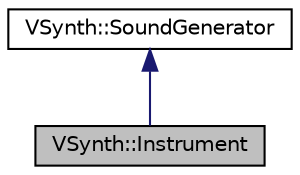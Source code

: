 digraph "VSynth::Instrument"
{
 // LATEX_PDF_SIZE
  edge [fontname="Helvetica",fontsize="10",labelfontname="Helvetica",labelfontsize="10"];
  node [fontname="Helvetica",fontsize="10",shape=record];
  Node1 [label="VSynth::Instrument",height=0.2,width=0.4,color="black", fillcolor="grey75", style="filled", fontcolor="black",tooltip="Device capable of playing multiple notes with an ADSR envelope."];
  Node2 -> Node1 [dir="back",color="midnightblue",fontsize="10",style="solid",fontname="Helvetica"];
  Node2 [label="VSynth::SoundGenerator",height=0.2,width=0.4,color="black", fillcolor="white", style="filled",URL="$classVSynth_1_1SoundGenerator.html",tooltip="Sound generator."];
}
